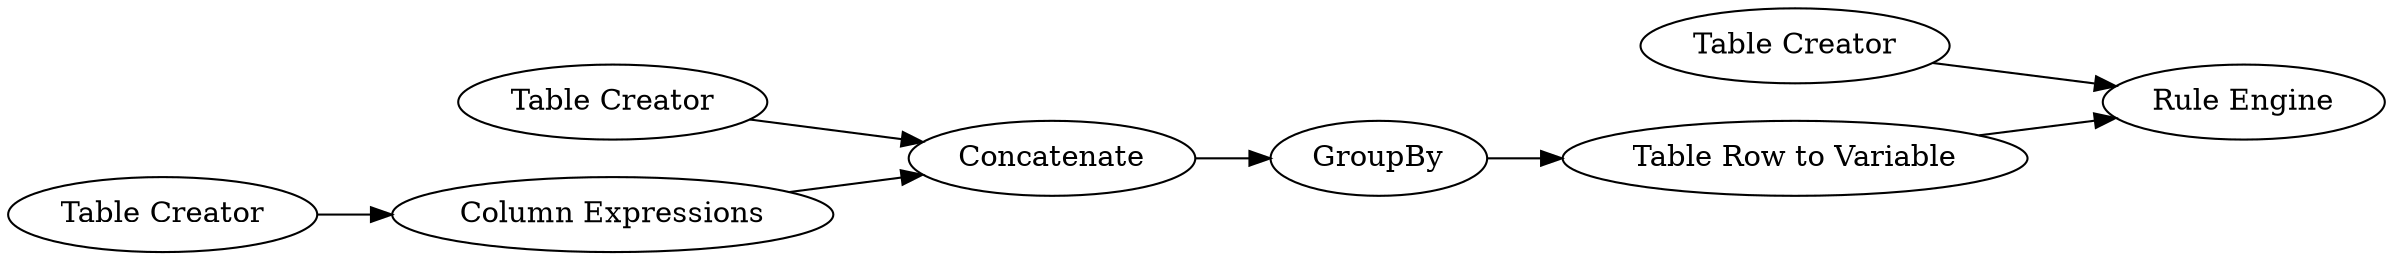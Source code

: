 digraph {
	16 -> 13
	15 -> 16
	20 -> 19
	1 -> 13
	2 -> 14
	19 -> 15
	14 -> 19
	16 [label="Table Row to Variable"]
	13 [label="Rule Engine"]
	20 [label="Table Creator"]
	1 [label="Table Creator"]
	15 [label=GroupBy]
	14 [label="Column Expressions"]
	2 [label="Table Creator"]
	19 [label=Concatenate]
	rankdir=LR
}
